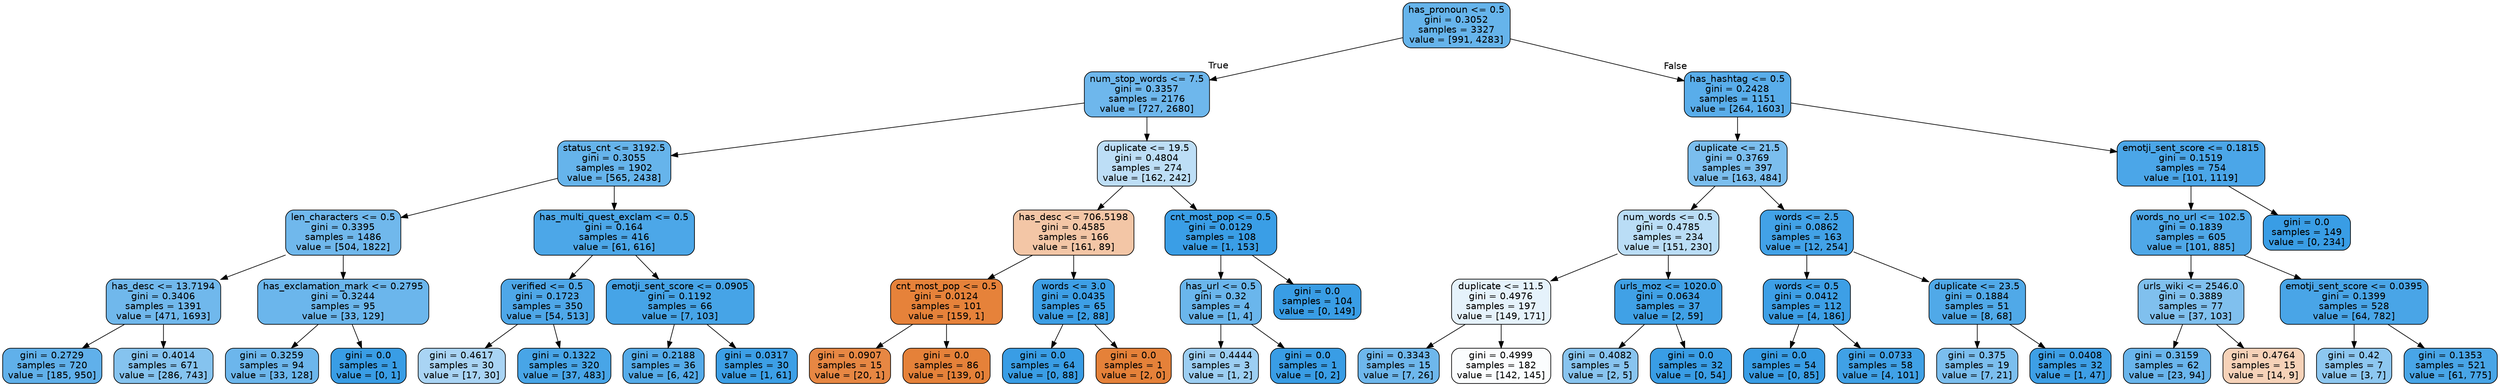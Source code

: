 digraph Tree {
node [shape=box, style="filled, rounded", color="black", fontname=helvetica] ;
edge [fontname=helvetica] ;
0 [label="has_pronoun <= 0.5\ngini = 0.3052\nsamples = 3327\nvalue = [991, 4283]", fillcolor="#399de5c4"] ;
1 [label="num_stop_words <= 7.5\ngini = 0.3357\nsamples = 2176\nvalue = [727, 2680]", fillcolor="#399de5ba"] ;
0 -> 1 [labeldistance=2.5, labelangle=45, headlabel="True"] ;
2 [label="status_cnt <= 3192.5\ngini = 0.3055\nsamples = 1902\nvalue = [565, 2438]", fillcolor="#399de5c4"] ;
1 -> 2 ;
3 [label="len_characters <= 0.5\ngini = 0.3395\nsamples = 1486\nvalue = [504, 1822]", fillcolor="#399de5b8"] ;
2 -> 3 ;
4 [label="has_desc <= 13.7194\ngini = 0.3406\nsamples = 1391\nvalue = [471, 1693]", fillcolor="#399de5b8"] ;
3 -> 4 ;
5 [label="gini = 0.2729\nsamples = 720\nvalue = [185, 950]", fillcolor="#399de5cd"] ;
4 -> 5 ;
6 [label="gini = 0.4014\nsamples = 671\nvalue = [286, 743]", fillcolor="#399de59d"] ;
4 -> 6 ;
7 [label="has_exclamation_mark <= 0.2795\ngini = 0.3244\nsamples = 95\nvalue = [33, 129]", fillcolor="#399de5be"] ;
3 -> 7 ;
8 [label="gini = 0.3259\nsamples = 94\nvalue = [33, 128]", fillcolor="#399de5bd"] ;
7 -> 8 ;
9 [label="gini = 0.0\nsamples = 1\nvalue = [0, 1]", fillcolor="#399de5ff"] ;
7 -> 9 ;
10 [label="has_multi_quest_exclam <= 0.5\ngini = 0.164\nsamples = 416\nvalue = [61, 616]", fillcolor="#399de5e6"] ;
2 -> 10 ;
11 [label="verified <= 0.5\ngini = 0.1723\nsamples = 350\nvalue = [54, 513]", fillcolor="#399de5e4"] ;
10 -> 11 ;
12 [label="gini = 0.4617\nsamples = 30\nvalue = [17, 30]", fillcolor="#399de56e"] ;
11 -> 12 ;
13 [label="gini = 0.1322\nsamples = 320\nvalue = [37, 483]", fillcolor="#399de5eb"] ;
11 -> 13 ;
14 [label="emotji_sent_score <= 0.0905\ngini = 0.1192\nsamples = 66\nvalue = [7, 103]", fillcolor="#399de5ee"] ;
10 -> 14 ;
15 [label="gini = 0.2188\nsamples = 36\nvalue = [6, 42]", fillcolor="#399de5db"] ;
14 -> 15 ;
16 [label="gini = 0.0317\nsamples = 30\nvalue = [1, 61]", fillcolor="#399de5fb"] ;
14 -> 16 ;
17 [label="duplicate <= 19.5\ngini = 0.4804\nsamples = 274\nvalue = [162, 242]", fillcolor="#399de554"] ;
1 -> 17 ;
18 [label="has_desc <= 706.5198\ngini = 0.4585\nsamples = 166\nvalue = [161, 89]", fillcolor="#e5813972"] ;
17 -> 18 ;
19 [label="cnt_most_pop <= 0.5\ngini = 0.0124\nsamples = 101\nvalue = [159, 1]", fillcolor="#e58139fd"] ;
18 -> 19 ;
20 [label="gini = 0.0907\nsamples = 15\nvalue = [20, 1]", fillcolor="#e58139f2"] ;
19 -> 20 ;
21 [label="gini = 0.0\nsamples = 86\nvalue = [139, 0]", fillcolor="#e58139ff"] ;
19 -> 21 ;
22 [label="words <= 3.0\ngini = 0.0435\nsamples = 65\nvalue = [2, 88]", fillcolor="#399de5f9"] ;
18 -> 22 ;
23 [label="gini = 0.0\nsamples = 64\nvalue = [0, 88]", fillcolor="#399de5ff"] ;
22 -> 23 ;
24 [label="gini = 0.0\nsamples = 1\nvalue = [2, 0]", fillcolor="#e58139ff"] ;
22 -> 24 ;
25 [label="cnt_most_pop <= 0.5\ngini = 0.0129\nsamples = 108\nvalue = [1, 153]", fillcolor="#399de5fd"] ;
17 -> 25 ;
26 [label="has_url <= 0.5\ngini = 0.32\nsamples = 4\nvalue = [1, 4]", fillcolor="#399de5bf"] ;
25 -> 26 ;
27 [label="gini = 0.4444\nsamples = 3\nvalue = [1, 2]", fillcolor="#399de57f"] ;
26 -> 27 ;
28 [label="gini = 0.0\nsamples = 1\nvalue = [0, 2]", fillcolor="#399de5ff"] ;
26 -> 28 ;
29 [label="gini = 0.0\nsamples = 104\nvalue = [0, 149]", fillcolor="#399de5ff"] ;
25 -> 29 ;
30 [label="has_hashtag <= 0.5\ngini = 0.2428\nsamples = 1151\nvalue = [264, 1603]", fillcolor="#399de5d5"] ;
0 -> 30 [labeldistance=2.5, labelangle=-45, headlabel="False"] ;
31 [label="duplicate <= 21.5\ngini = 0.3769\nsamples = 397\nvalue = [163, 484]", fillcolor="#399de5a9"] ;
30 -> 31 ;
32 [label="num_words <= 0.5\ngini = 0.4785\nsamples = 234\nvalue = [151, 230]", fillcolor="#399de558"] ;
31 -> 32 ;
33 [label="duplicate <= 11.5\ngini = 0.4976\nsamples = 197\nvalue = [149, 171]", fillcolor="#399de521"] ;
32 -> 33 ;
34 [label="gini = 0.3343\nsamples = 15\nvalue = [7, 26]", fillcolor="#399de5ba"] ;
33 -> 34 ;
35 [label="gini = 0.4999\nsamples = 182\nvalue = [142, 145]", fillcolor="#399de505"] ;
33 -> 35 ;
36 [label="urls_moz <= 1020.0\ngini = 0.0634\nsamples = 37\nvalue = [2, 59]", fillcolor="#399de5f6"] ;
32 -> 36 ;
37 [label="gini = 0.4082\nsamples = 5\nvalue = [2, 5]", fillcolor="#399de599"] ;
36 -> 37 ;
38 [label="gini = 0.0\nsamples = 32\nvalue = [0, 54]", fillcolor="#399de5ff"] ;
36 -> 38 ;
39 [label="words <= 2.5\ngini = 0.0862\nsamples = 163\nvalue = [12, 254]", fillcolor="#399de5f3"] ;
31 -> 39 ;
40 [label="words <= 0.5\ngini = 0.0412\nsamples = 112\nvalue = [4, 186]", fillcolor="#399de5fa"] ;
39 -> 40 ;
41 [label="gini = 0.0\nsamples = 54\nvalue = [0, 85]", fillcolor="#399de5ff"] ;
40 -> 41 ;
42 [label="gini = 0.0733\nsamples = 58\nvalue = [4, 101]", fillcolor="#399de5f5"] ;
40 -> 42 ;
43 [label="duplicate <= 23.5\ngini = 0.1884\nsamples = 51\nvalue = [8, 68]", fillcolor="#399de5e1"] ;
39 -> 43 ;
44 [label="gini = 0.375\nsamples = 19\nvalue = [7, 21]", fillcolor="#399de5aa"] ;
43 -> 44 ;
45 [label="gini = 0.0408\nsamples = 32\nvalue = [1, 47]", fillcolor="#399de5fa"] ;
43 -> 45 ;
46 [label="emotji_sent_score <= 0.1815\ngini = 0.1519\nsamples = 754\nvalue = [101, 1119]", fillcolor="#399de5e8"] ;
30 -> 46 ;
47 [label="words_no_url <= 102.5\ngini = 0.1839\nsamples = 605\nvalue = [101, 885]", fillcolor="#399de5e2"] ;
46 -> 47 ;
48 [label="urls_wiki <= 2546.0\ngini = 0.3889\nsamples = 77\nvalue = [37, 103]", fillcolor="#399de5a3"] ;
47 -> 48 ;
49 [label="gini = 0.3159\nsamples = 62\nvalue = [23, 94]", fillcolor="#399de5c1"] ;
48 -> 49 ;
50 [label="gini = 0.4764\nsamples = 15\nvalue = [14, 9]", fillcolor="#e581395b"] ;
48 -> 50 ;
51 [label="emotji_sent_score <= 0.0395\ngini = 0.1399\nsamples = 528\nvalue = [64, 782]", fillcolor="#399de5ea"] ;
47 -> 51 ;
52 [label="gini = 0.42\nsamples = 7\nvalue = [3, 7]", fillcolor="#399de592"] ;
51 -> 52 ;
53 [label="gini = 0.1353\nsamples = 521\nvalue = [61, 775]", fillcolor="#399de5eb"] ;
51 -> 53 ;
54 [label="gini = 0.0\nsamples = 149\nvalue = [0, 234]", fillcolor="#399de5ff"] ;
46 -> 54 ;
}